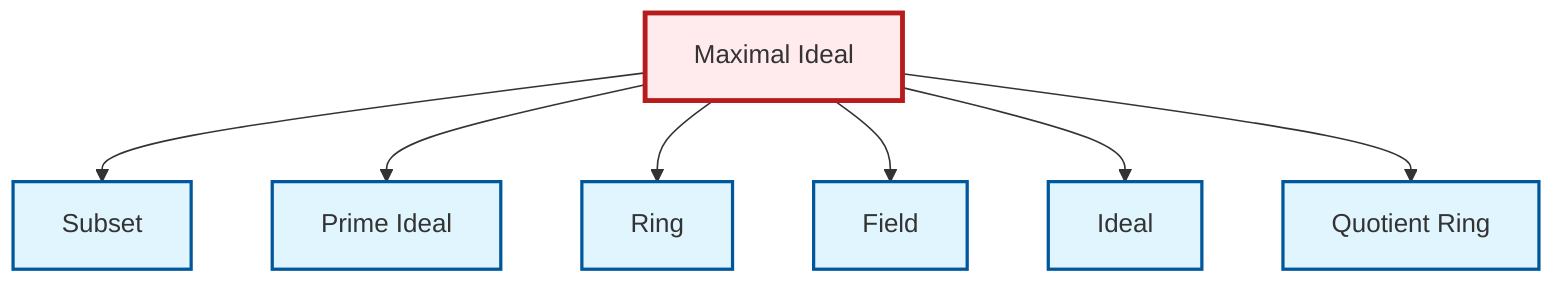 graph TD
    classDef definition fill:#e1f5fe,stroke:#01579b,stroke-width:2px
    classDef theorem fill:#f3e5f5,stroke:#4a148c,stroke-width:2px
    classDef axiom fill:#fff3e0,stroke:#e65100,stroke-width:2px
    classDef example fill:#e8f5e9,stroke:#1b5e20,stroke-width:2px
    classDef current fill:#ffebee,stroke:#b71c1c,stroke-width:3px
    def-subset["Subset"]:::definition
    def-maximal-ideal["Maximal Ideal"]:::definition
    def-ring["Ring"]:::definition
    def-quotient-ring["Quotient Ring"]:::definition
    def-field["Field"]:::definition
    def-ideal["Ideal"]:::definition
    def-prime-ideal["Prime Ideal"]:::definition
    def-maximal-ideal --> def-subset
    def-maximal-ideal --> def-prime-ideal
    def-maximal-ideal --> def-ring
    def-maximal-ideal --> def-field
    def-maximal-ideal --> def-ideal
    def-maximal-ideal --> def-quotient-ring
    class def-maximal-ideal current
